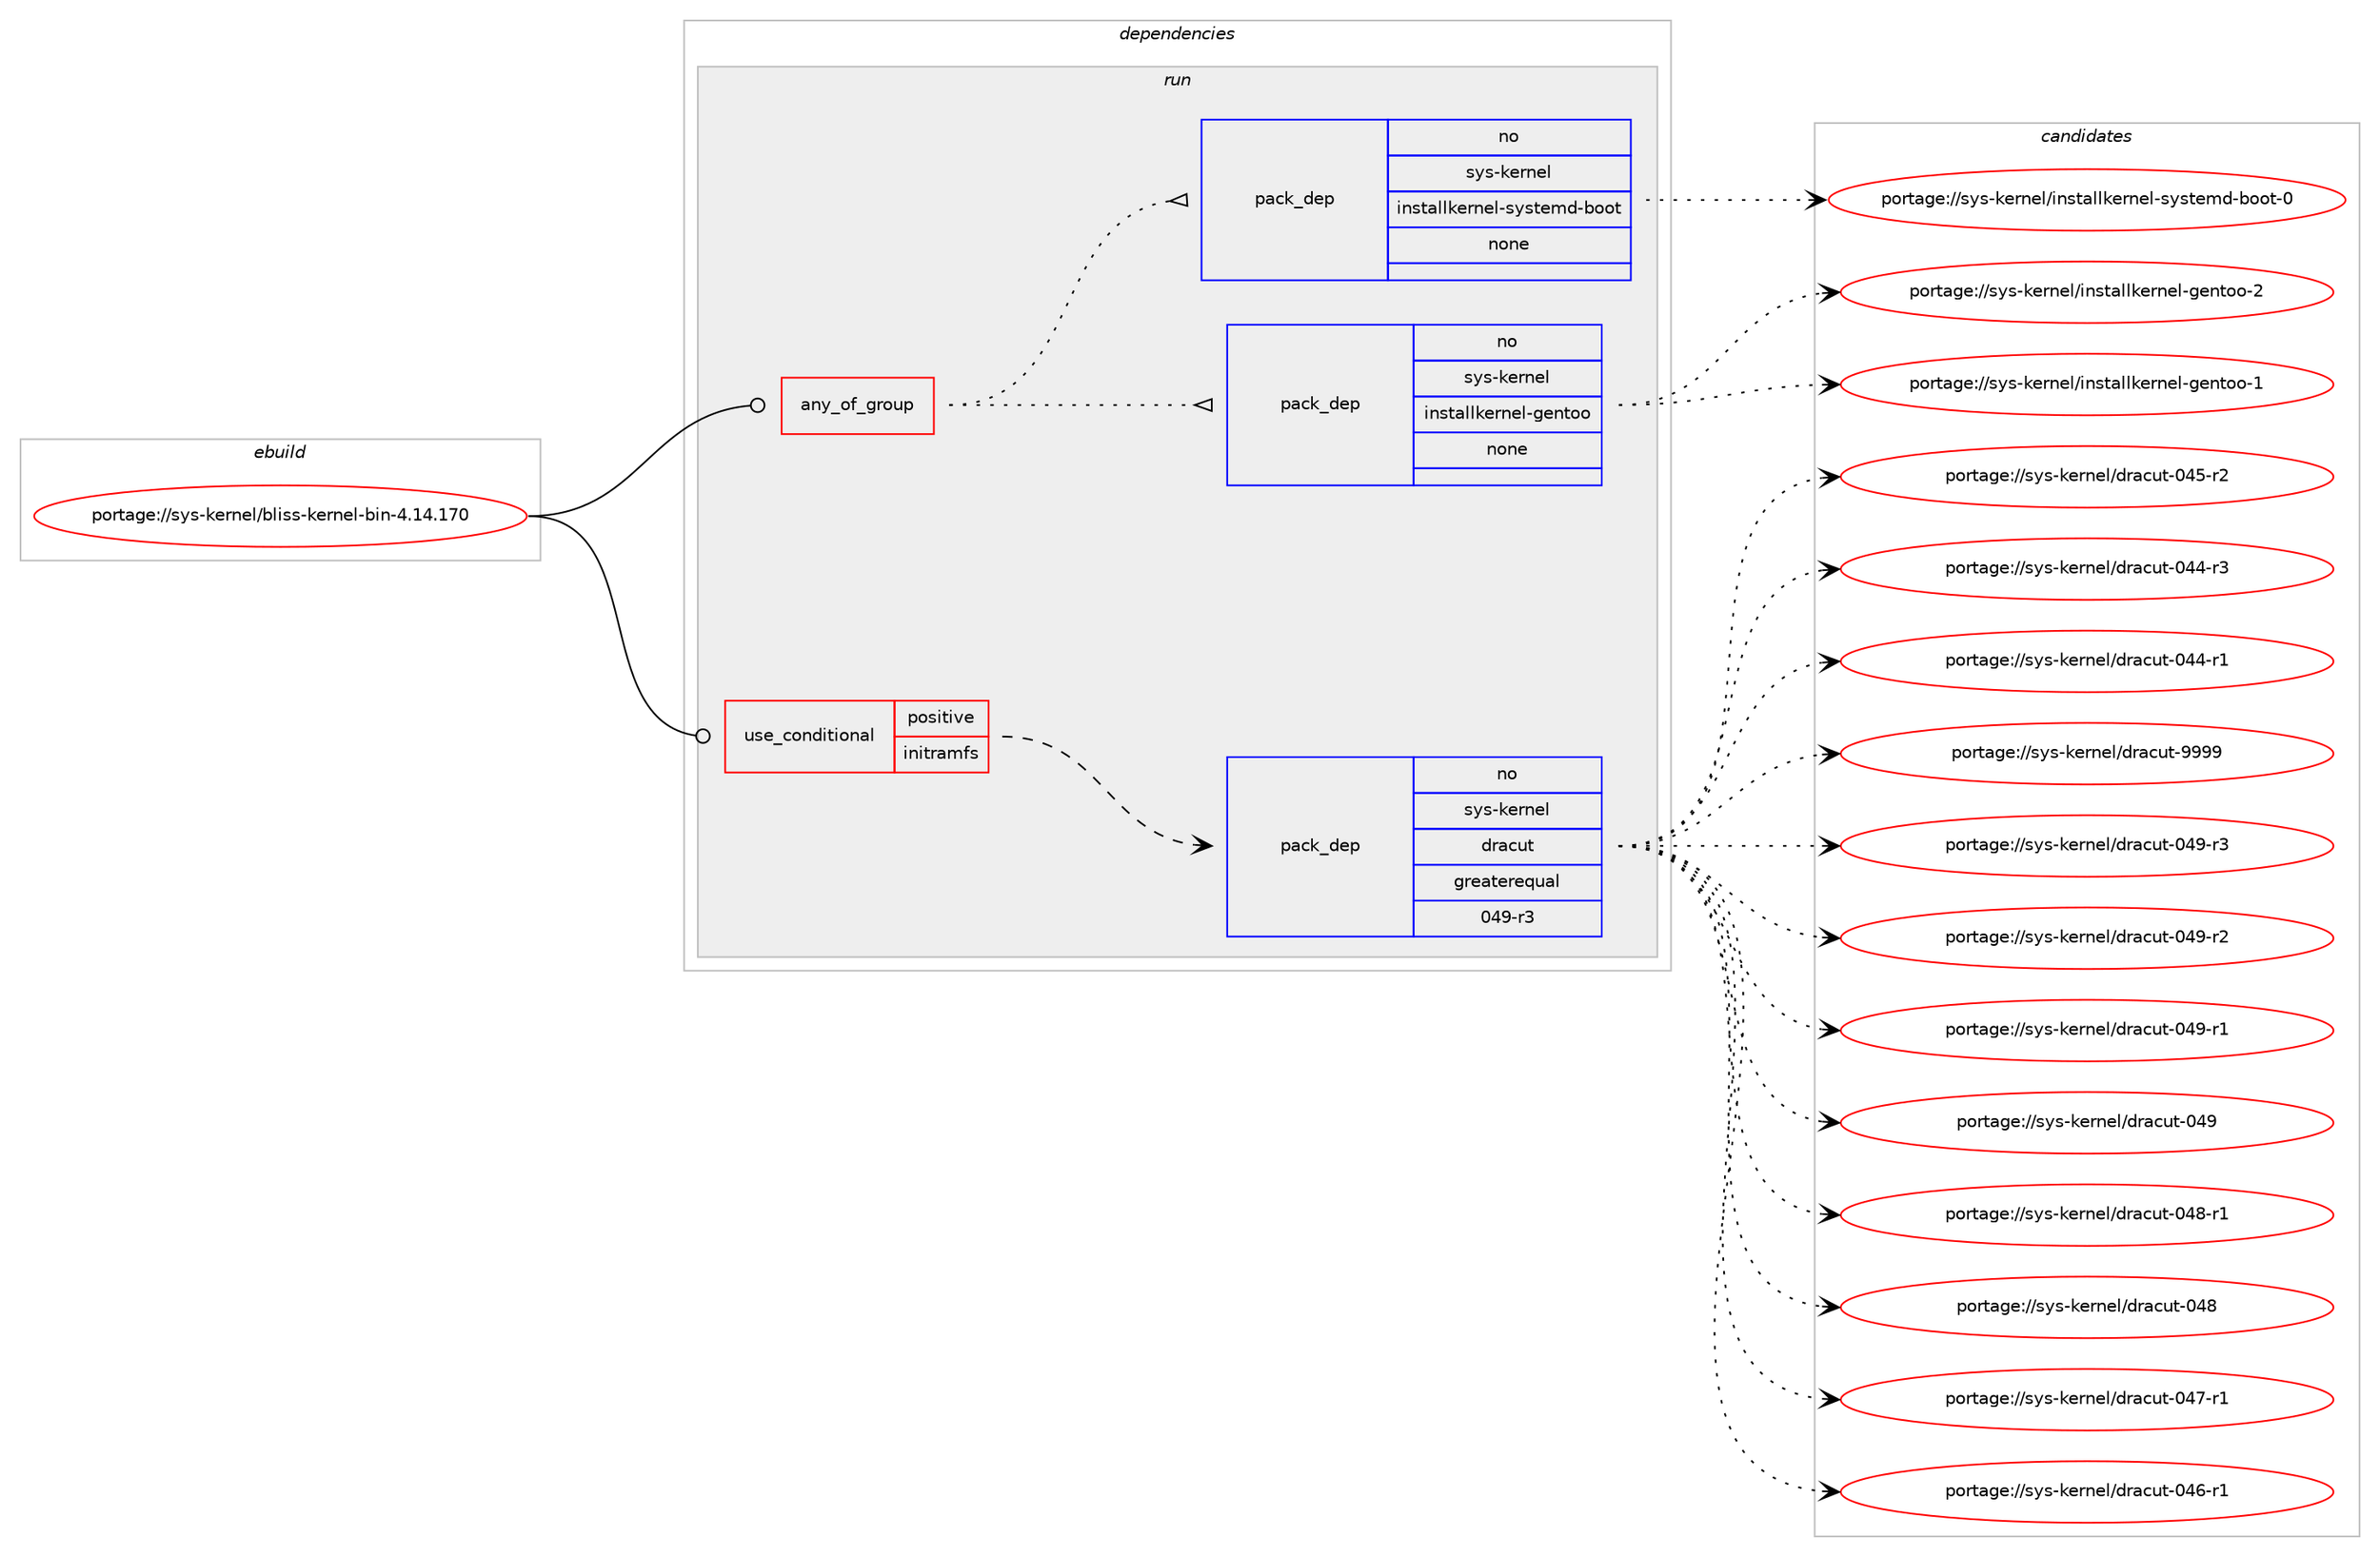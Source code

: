 digraph prolog {

# *************
# Graph options
# *************

newrank=true;
concentrate=true;
compound=true;
graph [rankdir=LR,fontname=Helvetica,fontsize=10,ranksep=1.5];#, ranksep=2.5, nodesep=0.2];
edge  [arrowhead=vee];
node  [fontname=Helvetica,fontsize=10];

# **********
# The ebuild
# **********

subgraph cluster_leftcol {
color=gray;
rank=same;
label=<<i>ebuild</i>>;
id [label="portage://sys-kernel/bliss-kernel-bin-4.14.170", color=red, width=4, href="../sys-kernel/bliss-kernel-bin-4.14.170.svg"];
}

# ****************
# The dependencies
# ****************

subgraph cluster_midcol {
color=gray;
label=<<i>dependencies</i>>;
subgraph cluster_compile {
fillcolor="#eeeeee";
style=filled;
label=<<i>compile</i>>;
}
subgraph cluster_compileandrun {
fillcolor="#eeeeee";
style=filled;
label=<<i>compile and run</i>>;
}
subgraph cluster_run {
fillcolor="#eeeeee";
style=filled;
label=<<i>run</i>>;
subgraph any779 {
dependency31656 [label=<<TABLE BORDER="0" CELLBORDER="1" CELLSPACING="0" CELLPADDING="4"><TR><TD CELLPADDING="10">any_of_group</TD></TR></TABLE>>, shape=none, color=red];subgraph pack25010 {
dependency31657 [label=<<TABLE BORDER="0" CELLBORDER="1" CELLSPACING="0" CELLPADDING="4" WIDTH="220"><TR><TD ROWSPAN="6" CELLPADDING="30">pack_dep</TD></TR><TR><TD WIDTH="110">no</TD></TR><TR><TD>sys-kernel</TD></TR><TR><TD>installkernel-gentoo</TD></TR><TR><TD>none</TD></TR><TR><TD></TD></TR></TABLE>>, shape=none, color=blue];
}
dependency31656:e -> dependency31657:w [weight=20,style="dotted",arrowhead="oinv"];
subgraph pack25011 {
dependency31658 [label=<<TABLE BORDER="0" CELLBORDER="1" CELLSPACING="0" CELLPADDING="4" WIDTH="220"><TR><TD ROWSPAN="6" CELLPADDING="30">pack_dep</TD></TR><TR><TD WIDTH="110">no</TD></TR><TR><TD>sys-kernel</TD></TR><TR><TD>installkernel-systemd-boot</TD></TR><TR><TD>none</TD></TR><TR><TD></TD></TR></TABLE>>, shape=none, color=blue];
}
dependency31656:e -> dependency31658:w [weight=20,style="dotted",arrowhead="oinv"];
}
id:e -> dependency31656:w [weight=20,style="solid",arrowhead="odot"];
subgraph cond5840 {
dependency31659 [label=<<TABLE BORDER="0" CELLBORDER="1" CELLSPACING="0" CELLPADDING="4"><TR><TD ROWSPAN="3" CELLPADDING="10">use_conditional</TD></TR><TR><TD>positive</TD></TR><TR><TD>initramfs</TD></TR></TABLE>>, shape=none, color=red];
subgraph pack25012 {
dependency31660 [label=<<TABLE BORDER="0" CELLBORDER="1" CELLSPACING="0" CELLPADDING="4" WIDTH="220"><TR><TD ROWSPAN="6" CELLPADDING="30">pack_dep</TD></TR><TR><TD WIDTH="110">no</TD></TR><TR><TD>sys-kernel</TD></TR><TR><TD>dracut</TD></TR><TR><TD>greaterequal</TD></TR><TR><TD>049-r3</TD></TR></TABLE>>, shape=none, color=blue];
}
dependency31659:e -> dependency31660:w [weight=20,style="dashed",arrowhead="vee"];
}
id:e -> dependency31659:w [weight=20,style="solid",arrowhead="odot"];
}
}

# **************
# The candidates
# **************

subgraph cluster_choices {
rank=same;
color=gray;
label=<<i>candidates</i>>;

subgraph choice25010 {
color=black;
nodesep=1;
choice115121115451071011141101011084710511011511697108108107101114110101108451031011101161111114550 [label="portage://sys-kernel/installkernel-gentoo-2", color=red, width=4,href="../sys-kernel/installkernel-gentoo-2.svg"];
choice115121115451071011141101011084710511011511697108108107101114110101108451031011101161111114549 [label="portage://sys-kernel/installkernel-gentoo-1", color=red, width=4,href="../sys-kernel/installkernel-gentoo-1.svg"];
dependency31657:e -> choice115121115451071011141101011084710511011511697108108107101114110101108451031011101161111114550:w [style=dotted,weight="100"];
dependency31657:e -> choice115121115451071011141101011084710511011511697108108107101114110101108451031011101161111114549:w [style=dotted,weight="100"];
}
subgraph choice25011 {
color=black;
nodesep=1;
choice1151211154510710111411010110847105110115116971081081071011141101011084511512111511610110910045981111111164548 [label="portage://sys-kernel/installkernel-systemd-boot-0", color=red, width=4,href="../sys-kernel/installkernel-systemd-boot-0.svg"];
dependency31658:e -> choice1151211154510710111411010110847105110115116971081081071011141101011084511512111511610110910045981111111164548:w [style=dotted,weight="100"];
}
subgraph choice25012 {
color=black;
nodesep=1;
choice115121115451071011141101011084710011497991171164557575757 [label="portage://sys-kernel/dracut-9999", color=red, width=4,href="../sys-kernel/dracut-9999.svg"];
choice11512111545107101114110101108471001149799117116454852574511451 [label="portage://sys-kernel/dracut-049-r3", color=red, width=4,href="../sys-kernel/dracut-049-r3.svg"];
choice11512111545107101114110101108471001149799117116454852574511450 [label="portage://sys-kernel/dracut-049-r2", color=red, width=4,href="../sys-kernel/dracut-049-r2.svg"];
choice11512111545107101114110101108471001149799117116454852574511449 [label="portage://sys-kernel/dracut-049-r1", color=red, width=4,href="../sys-kernel/dracut-049-r1.svg"];
choice1151211154510710111411010110847100114979911711645485257 [label="portage://sys-kernel/dracut-049", color=red, width=4,href="../sys-kernel/dracut-049.svg"];
choice11512111545107101114110101108471001149799117116454852564511449 [label="portage://sys-kernel/dracut-048-r1", color=red, width=4,href="../sys-kernel/dracut-048-r1.svg"];
choice1151211154510710111411010110847100114979911711645485256 [label="portage://sys-kernel/dracut-048", color=red, width=4,href="../sys-kernel/dracut-048.svg"];
choice11512111545107101114110101108471001149799117116454852554511449 [label="portage://sys-kernel/dracut-047-r1", color=red, width=4,href="../sys-kernel/dracut-047-r1.svg"];
choice11512111545107101114110101108471001149799117116454852544511449 [label="portage://sys-kernel/dracut-046-r1", color=red, width=4,href="../sys-kernel/dracut-046-r1.svg"];
choice11512111545107101114110101108471001149799117116454852534511450 [label="portage://sys-kernel/dracut-045-r2", color=red, width=4,href="../sys-kernel/dracut-045-r2.svg"];
choice11512111545107101114110101108471001149799117116454852524511451 [label="portage://sys-kernel/dracut-044-r3", color=red, width=4,href="../sys-kernel/dracut-044-r3.svg"];
choice11512111545107101114110101108471001149799117116454852524511449 [label="portage://sys-kernel/dracut-044-r1", color=red, width=4,href="../sys-kernel/dracut-044-r1.svg"];
dependency31660:e -> choice115121115451071011141101011084710011497991171164557575757:w [style=dotted,weight="100"];
dependency31660:e -> choice11512111545107101114110101108471001149799117116454852574511451:w [style=dotted,weight="100"];
dependency31660:e -> choice11512111545107101114110101108471001149799117116454852574511450:w [style=dotted,weight="100"];
dependency31660:e -> choice11512111545107101114110101108471001149799117116454852574511449:w [style=dotted,weight="100"];
dependency31660:e -> choice1151211154510710111411010110847100114979911711645485257:w [style=dotted,weight="100"];
dependency31660:e -> choice11512111545107101114110101108471001149799117116454852564511449:w [style=dotted,weight="100"];
dependency31660:e -> choice1151211154510710111411010110847100114979911711645485256:w [style=dotted,weight="100"];
dependency31660:e -> choice11512111545107101114110101108471001149799117116454852554511449:w [style=dotted,weight="100"];
dependency31660:e -> choice11512111545107101114110101108471001149799117116454852544511449:w [style=dotted,weight="100"];
dependency31660:e -> choice11512111545107101114110101108471001149799117116454852534511450:w [style=dotted,weight="100"];
dependency31660:e -> choice11512111545107101114110101108471001149799117116454852524511451:w [style=dotted,weight="100"];
dependency31660:e -> choice11512111545107101114110101108471001149799117116454852524511449:w [style=dotted,weight="100"];
}
}

}
